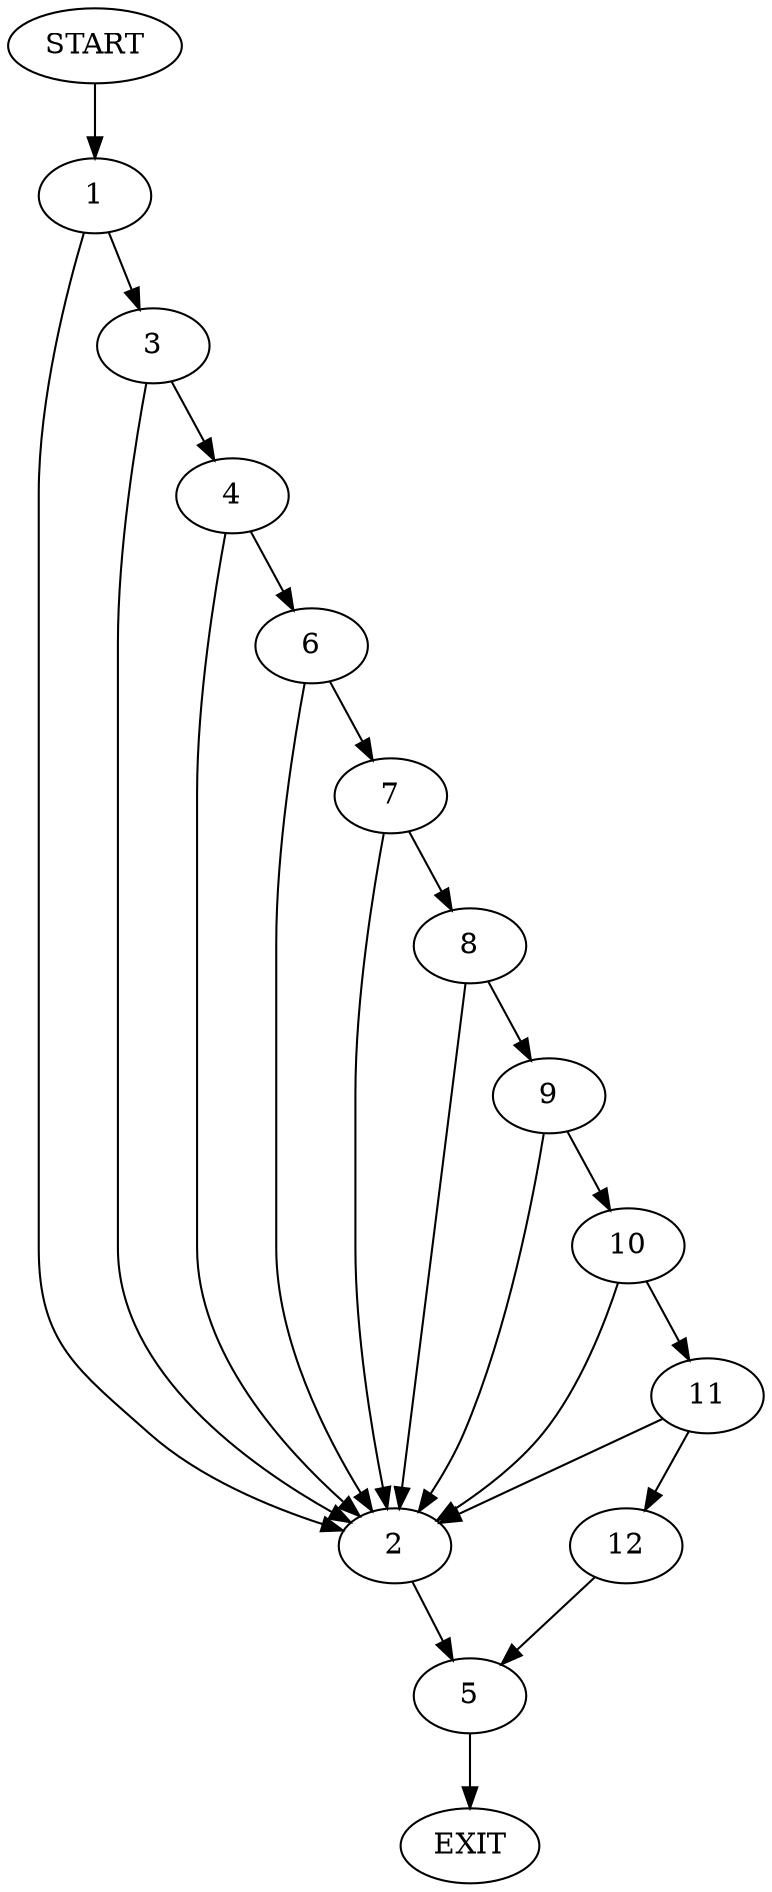 digraph {
0 [label="START"]
13 [label="EXIT"]
0 -> 1
1 -> 2
1 -> 3
3 -> 4
3 -> 2
2 -> 5
4 -> 2
4 -> 6
6 -> 2
6 -> 7
7 -> 2
7 -> 8
8 -> 2
8 -> 9
9 -> 2
9 -> 10
10 -> 2
10 -> 11
11 -> 12
11 -> 2
12 -> 5
5 -> 13
}
